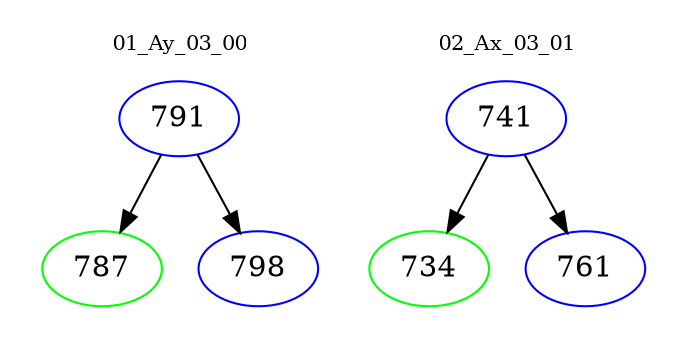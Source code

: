 digraph{
subgraph cluster_0 {
color = white
label = "01_Ay_03_00";
fontsize=10;
T0_791 [label="791", color="blue"]
T0_791 -> T0_787 [color="black"]
T0_787 [label="787", color="green"]
T0_791 -> T0_798 [color="black"]
T0_798 [label="798", color="blue"]
}
subgraph cluster_1 {
color = white
label = "02_Ax_03_01";
fontsize=10;
T1_741 [label="741", color="blue"]
T1_741 -> T1_734 [color="black"]
T1_734 [label="734", color="green"]
T1_741 -> T1_761 [color="black"]
T1_761 [label="761", color="blue"]
}
}
